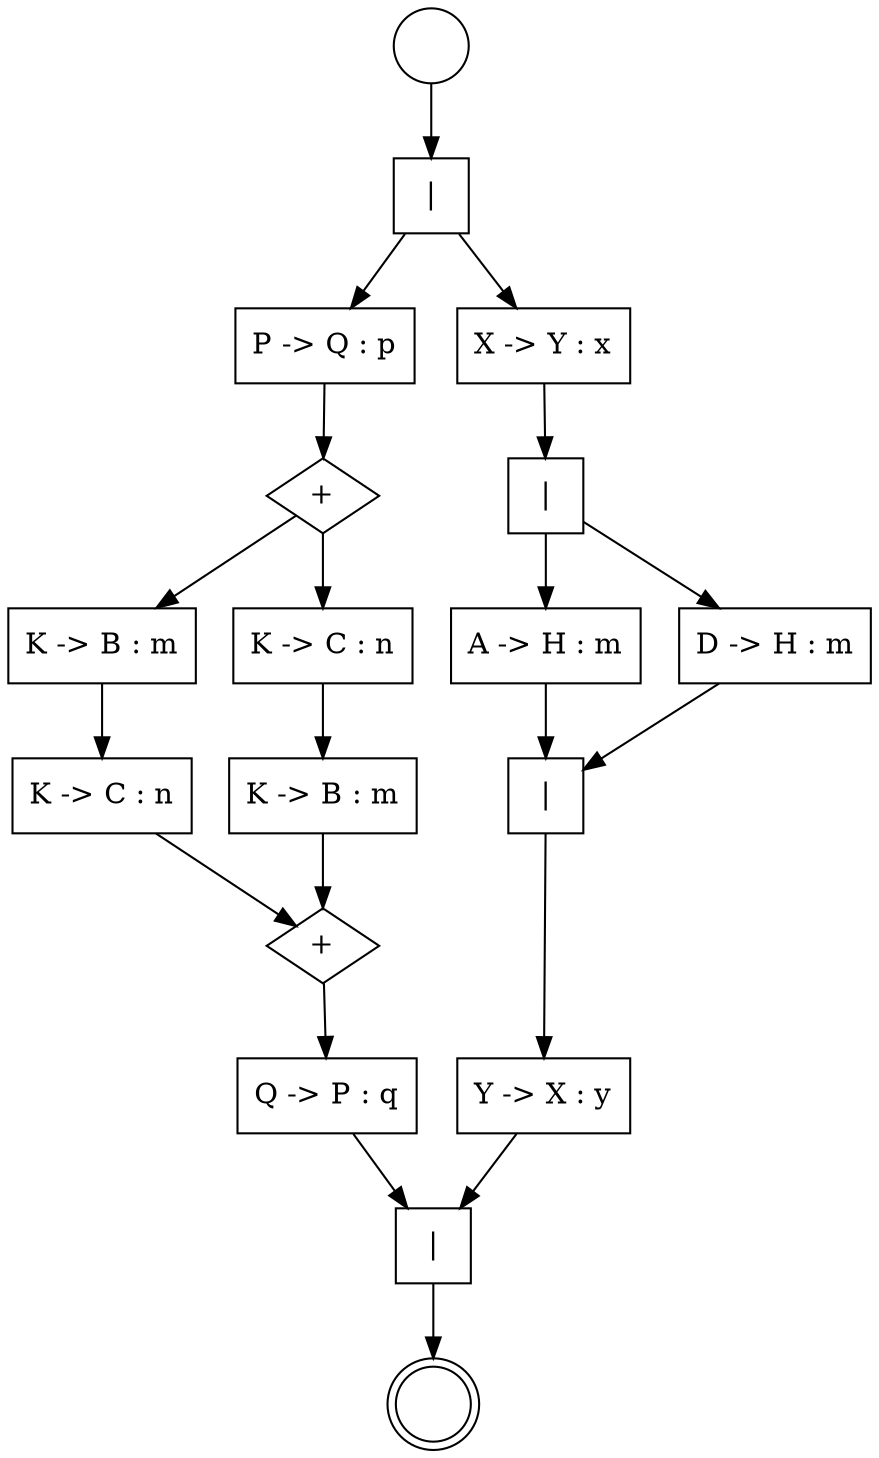 digraph composition {
	0 [label="" shape=circle]
	0 -> 1
	1 [label="|" shape=square]
	1 -> 2
	1 -> 12
	2 [label="P -> Q : p" shape=rect]
	2 -> 3
	3 [label="+" shape=diamond]
	3 -> 5
	3 -> 6
	4 [label="+" shape=diamond]
	4 -> 7
	5 [label="K -> B : m" shape=rect]
	5 -> 9
	6 [label="K -> C : n" shape=rect]
	6 -> 10
	7 [label="Q -> P : q" shape=rect]
	7 -> 18
	9 [label="K -> C : n" shape=rect]
	9 -> 4
	10 [label="K -> B : m" shape=rect]
	10 -> 4
	12 [label="X -> Y : x" shape=rect]
	12 -> 13
	13 [label="|" shape=square]
	13 -> 14
	13 -> 16
	14 [label="A -> H : m" shape=rect]
	14 -> 15
	15 [label="|" shape=square]
	15 -> 17
	16 [label="D -> H : m" shape=rect]
	16 -> 15
	17 [label="Y -> X : y" shape=rect]
	17 -> 18
	18 [label="|" shape=square]
	18 -> 19
	19 [label="" shape=doublecircle]
}
